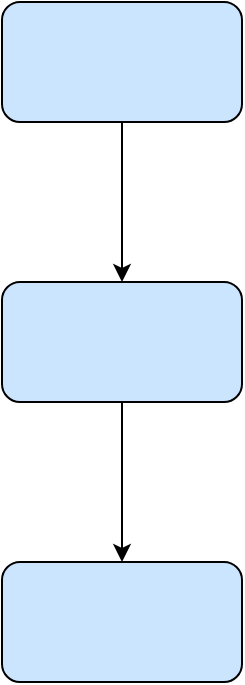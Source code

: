 <mxfile version="13.3.0" type="github"><diagram id="7x4zrG26Vmu7AJjJExAw" name="Page-1"><mxGraphModel dx="830" dy="579" grid="1" gridSize="10" guides="1" tooltips="1" connect="1" arrows="1" fold="1" page="1" pageScale="1" pageWidth="827" pageHeight="1169" math="0" shadow="0"><root><mxCell id="0"/><mxCell id="1" parent="0"/><mxCell id="aR5xU2yVpEh94drZomTJ-6" value="" style="edgeStyle=orthogonalEdgeStyle;rounded=0;orthogonalLoop=1;jettySize=auto;html=1;" edge="1" parent="1" source="lCGzQRFo7NH5bOHaUzRh-1" target="aR5xU2yVpEh94drZomTJ-5"><mxGeometry relative="1" as="geometry"/></mxCell><mxCell id="lCGzQRFo7NH5bOHaUzRh-1" value="" style="rounded=1;whiteSpace=wrap;html=1;fillColor=#CCE5FF;" parent="1" vertex="1"><mxGeometry x="310" y="140" width="120" height="60" as="geometry"/></mxCell><mxCell id="aR5xU2yVpEh94drZomTJ-8" value="" style="edgeStyle=orthogonalEdgeStyle;rounded=0;orthogonalLoop=1;jettySize=auto;html=1;" edge="1" parent="1" source="aR5xU2yVpEh94drZomTJ-5" target="aR5xU2yVpEh94drZomTJ-7"><mxGeometry relative="1" as="geometry"/></mxCell><mxCell id="aR5xU2yVpEh94drZomTJ-5" value="" style="rounded=1;whiteSpace=wrap;html=1;fillColor=#CCE5FF;" vertex="1" parent="1"><mxGeometry x="310" y="280" width="120" height="60" as="geometry"/></mxCell><mxCell id="aR5xU2yVpEh94drZomTJ-7" value="" style="rounded=1;whiteSpace=wrap;html=1;fillColor=#CCE5FF;" vertex="1" parent="1"><mxGeometry x="310" y="420" width="120" height="60" as="geometry"/></mxCell></root></mxGraphModel></diagram></mxfile>